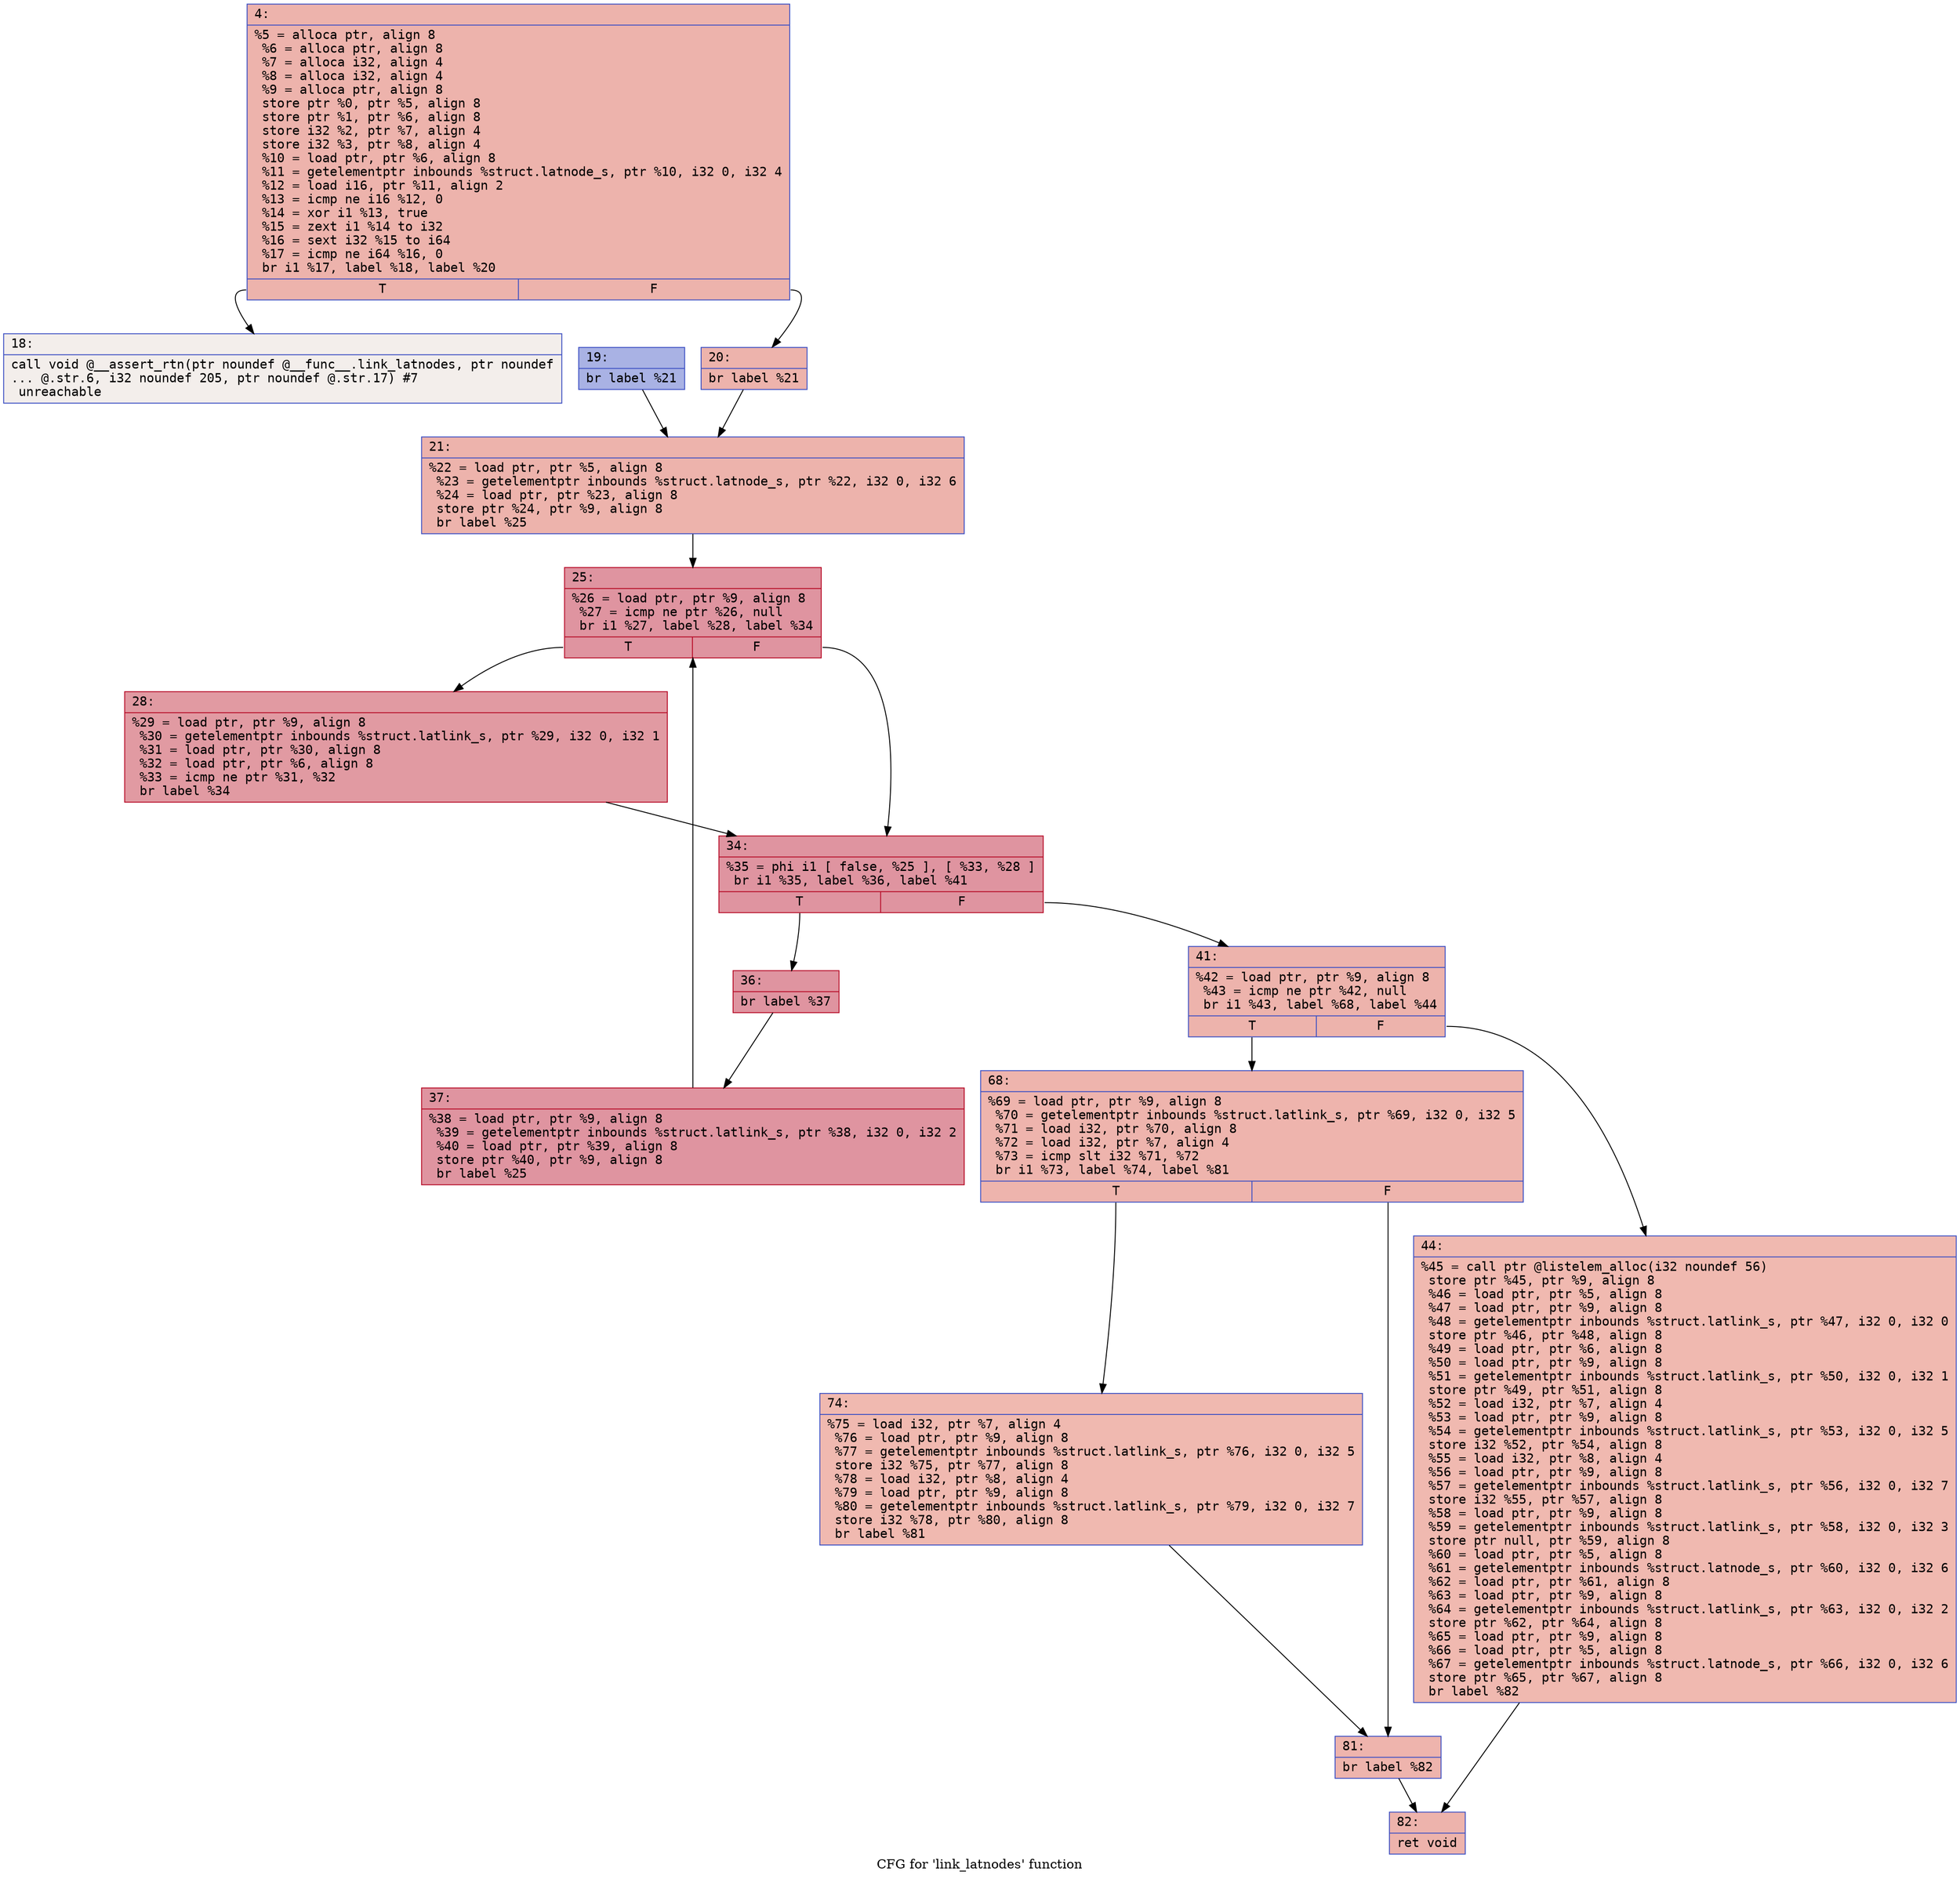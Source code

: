 digraph "CFG for 'link_latnodes' function" {
	label="CFG for 'link_latnodes' function";

	Node0x600002afd950 [shape=record,color="#3d50c3ff", style=filled, fillcolor="#d6524470" fontname="Courier",label="{4:\l|  %5 = alloca ptr, align 8\l  %6 = alloca ptr, align 8\l  %7 = alloca i32, align 4\l  %8 = alloca i32, align 4\l  %9 = alloca ptr, align 8\l  store ptr %0, ptr %5, align 8\l  store ptr %1, ptr %6, align 8\l  store i32 %2, ptr %7, align 4\l  store i32 %3, ptr %8, align 4\l  %10 = load ptr, ptr %6, align 8\l  %11 = getelementptr inbounds %struct.latnode_s, ptr %10, i32 0, i32 4\l  %12 = load i16, ptr %11, align 2\l  %13 = icmp ne i16 %12, 0\l  %14 = xor i1 %13, true\l  %15 = zext i1 %14 to i32\l  %16 = sext i32 %15 to i64\l  %17 = icmp ne i64 %16, 0\l  br i1 %17, label %18, label %20\l|{<s0>T|<s1>F}}"];
	Node0x600002afd950:s0 -> Node0x600002afd9a0[tooltip="4 -> 18\nProbability 0.00%" ];
	Node0x600002afd950:s1 -> Node0x600002afda40[tooltip="4 -> 20\nProbability 100.00%" ];
	Node0x600002afd9a0 [shape=record,color="#3d50c3ff", style=filled, fillcolor="#e5d8d170" fontname="Courier",label="{18:\l|  call void @__assert_rtn(ptr noundef @__func__.link_latnodes, ptr noundef\l... @.str.6, i32 noundef 205, ptr noundef @.str.17) #7\l  unreachable\l}"];
	Node0x600002afd9f0 [shape=record,color="#3d50c3ff", style=filled, fillcolor="#3d50c370" fontname="Courier",label="{19:\l|  br label %21\l}"];
	Node0x600002afd9f0 -> Node0x600002afda90[tooltip="19 -> 21\nProbability 100.00%" ];
	Node0x600002afda40 [shape=record,color="#3d50c3ff", style=filled, fillcolor="#d6524470" fontname="Courier",label="{20:\l|  br label %21\l}"];
	Node0x600002afda40 -> Node0x600002afda90[tooltip="20 -> 21\nProbability 100.00%" ];
	Node0x600002afda90 [shape=record,color="#3d50c3ff", style=filled, fillcolor="#d6524470" fontname="Courier",label="{21:\l|  %22 = load ptr, ptr %5, align 8\l  %23 = getelementptr inbounds %struct.latnode_s, ptr %22, i32 0, i32 6\l  %24 = load ptr, ptr %23, align 8\l  store ptr %24, ptr %9, align 8\l  br label %25\l}"];
	Node0x600002afda90 -> Node0x600002afdae0[tooltip="21 -> 25\nProbability 100.00%" ];
	Node0x600002afdae0 [shape=record,color="#b70d28ff", style=filled, fillcolor="#b70d2870" fontname="Courier",label="{25:\l|  %26 = load ptr, ptr %9, align 8\l  %27 = icmp ne ptr %26, null\l  br i1 %27, label %28, label %34\l|{<s0>T|<s1>F}}"];
	Node0x600002afdae0:s0 -> Node0x600002afdb30[tooltip="25 -> 28\nProbability 62.50%" ];
	Node0x600002afdae0:s1 -> Node0x600002afdb80[tooltip="25 -> 34\nProbability 37.50%" ];
	Node0x600002afdb30 [shape=record,color="#b70d28ff", style=filled, fillcolor="#bb1b2c70" fontname="Courier",label="{28:\l|  %29 = load ptr, ptr %9, align 8\l  %30 = getelementptr inbounds %struct.latlink_s, ptr %29, i32 0, i32 1\l  %31 = load ptr, ptr %30, align 8\l  %32 = load ptr, ptr %6, align 8\l  %33 = icmp ne ptr %31, %32\l  br label %34\l}"];
	Node0x600002afdb30 -> Node0x600002afdb80[tooltip="28 -> 34\nProbability 100.00%" ];
	Node0x600002afdb80 [shape=record,color="#b70d28ff", style=filled, fillcolor="#b70d2870" fontname="Courier",label="{34:\l|  %35 = phi i1 [ false, %25 ], [ %33, %28 ]\l  br i1 %35, label %36, label %41\l|{<s0>T|<s1>F}}"];
	Node0x600002afdb80:s0 -> Node0x600002afdbd0[tooltip="34 -> 36\nProbability 96.88%" ];
	Node0x600002afdb80:s1 -> Node0x600002afdc70[tooltip="34 -> 41\nProbability 3.12%" ];
	Node0x600002afdbd0 [shape=record,color="#b70d28ff", style=filled, fillcolor="#b70d2870" fontname="Courier",label="{36:\l|  br label %37\l}"];
	Node0x600002afdbd0 -> Node0x600002afdc20[tooltip="36 -> 37\nProbability 100.00%" ];
	Node0x600002afdc20 [shape=record,color="#b70d28ff", style=filled, fillcolor="#b70d2870" fontname="Courier",label="{37:\l|  %38 = load ptr, ptr %9, align 8\l  %39 = getelementptr inbounds %struct.latlink_s, ptr %38, i32 0, i32 2\l  %40 = load ptr, ptr %39, align 8\l  store ptr %40, ptr %9, align 8\l  br label %25\l}"];
	Node0x600002afdc20 -> Node0x600002afdae0[tooltip="37 -> 25\nProbability 100.00%" ];
	Node0x600002afdc70 [shape=record,color="#3d50c3ff", style=filled, fillcolor="#d6524470" fontname="Courier",label="{41:\l|  %42 = load ptr, ptr %9, align 8\l  %43 = icmp ne ptr %42, null\l  br i1 %43, label %68, label %44\l|{<s0>T|<s1>F}}"];
	Node0x600002afdc70:s0 -> Node0x600002afdd10[tooltip="41 -> 68\nProbability 62.50%" ];
	Node0x600002afdc70:s1 -> Node0x600002afdcc0[tooltip="41 -> 44\nProbability 37.50%" ];
	Node0x600002afdcc0 [shape=record,color="#3d50c3ff", style=filled, fillcolor="#de614d70" fontname="Courier",label="{44:\l|  %45 = call ptr @listelem_alloc(i32 noundef 56)\l  store ptr %45, ptr %9, align 8\l  %46 = load ptr, ptr %5, align 8\l  %47 = load ptr, ptr %9, align 8\l  %48 = getelementptr inbounds %struct.latlink_s, ptr %47, i32 0, i32 0\l  store ptr %46, ptr %48, align 8\l  %49 = load ptr, ptr %6, align 8\l  %50 = load ptr, ptr %9, align 8\l  %51 = getelementptr inbounds %struct.latlink_s, ptr %50, i32 0, i32 1\l  store ptr %49, ptr %51, align 8\l  %52 = load i32, ptr %7, align 4\l  %53 = load ptr, ptr %9, align 8\l  %54 = getelementptr inbounds %struct.latlink_s, ptr %53, i32 0, i32 5\l  store i32 %52, ptr %54, align 8\l  %55 = load i32, ptr %8, align 4\l  %56 = load ptr, ptr %9, align 8\l  %57 = getelementptr inbounds %struct.latlink_s, ptr %56, i32 0, i32 7\l  store i32 %55, ptr %57, align 8\l  %58 = load ptr, ptr %9, align 8\l  %59 = getelementptr inbounds %struct.latlink_s, ptr %58, i32 0, i32 3\l  store ptr null, ptr %59, align 8\l  %60 = load ptr, ptr %5, align 8\l  %61 = getelementptr inbounds %struct.latnode_s, ptr %60, i32 0, i32 6\l  %62 = load ptr, ptr %61, align 8\l  %63 = load ptr, ptr %9, align 8\l  %64 = getelementptr inbounds %struct.latlink_s, ptr %63, i32 0, i32 2\l  store ptr %62, ptr %64, align 8\l  %65 = load ptr, ptr %9, align 8\l  %66 = load ptr, ptr %5, align 8\l  %67 = getelementptr inbounds %struct.latnode_s, ptr %66, i32 0, i32 6\l  store ptr %65, ptr %67, align 8\l  br label %82\l}"];
	Node0x600002afdcc0 -> Node0x600002afde00[tooltip="44 -> 82\nProbability 100.00%" ];
	Node0x600002afdd10 [shape=record,color="#3d50c3ff", style=filled, fillcolor="#d8564670" fontname="Courier",label="{68:\l|  %69 = load ptr, ptr %9, align 8\l  %70 = getelementptr inbounds %struct.latlink_s, ptr %69, i32 0, i32 5\l  %71 = load i32, ptr %70, align 8\l  %72 = load i32, ptr %7, align 4\l  %73 = icmp slt i32 %71, %72\l  br i1 %73, label %74, label %81\l|{<s0>T|<s1>F}}"];
	Node0x600002afdd10:s0 -> Node0x600002afdd60[tooltip="68 -> 74\nProbability 50.00%" ];
	Node0x600002afdd10:s1 -> Node0x600002afddb0[tooltip="68 -> 81\nProbability 50.00%" ];
	Node0x600002afdd60 [shape=record,color="#3d50c3ff", style=filled, fillcolor="#de614d70" fontname="Courier",label="{74:\l|  %75 = load i32, ptr %7, align 4\l  %76 = load ptr, ptr %9, align 8\l  %77 = getelementptr inbounds %struct.latlink_s, ptr %76, i32 0, i32 5\l  store i32 %75, ptr %77, align 8\l  %78 = load i32, ptr %8, align 4\l  %79 = load ptr, ptr %9, align 8\l  %80 = getelementptr inbounds %struct.latlink_s, ptr %79, i32 0, i32 7\l  store i32 %78, ptr %80, align 8\l  br label %81\l}"];
	Node0x600002afdd60 -> Node0x600002afddb0[tooltip="74 -> 81\nProbability 100.00%" ];
	Node0x600002afddb0 [shape=record,color="#3d50c3ff", style=filled, fillcolor="#d8564670" fontname="Courier",label="{81:\l|  br label %82\l}"];
	Node0x600002afddb0 -> Node0x600002afde00[tooltip="81 -> 82\nProbability 100.00%" ];
	Node0x600002afde00 [shape=record,color="#3d50c3ff", style=filled, fillcolor="#d6524470" fontname="Courier",label="{82:\l|  ret void\l}"];
}
